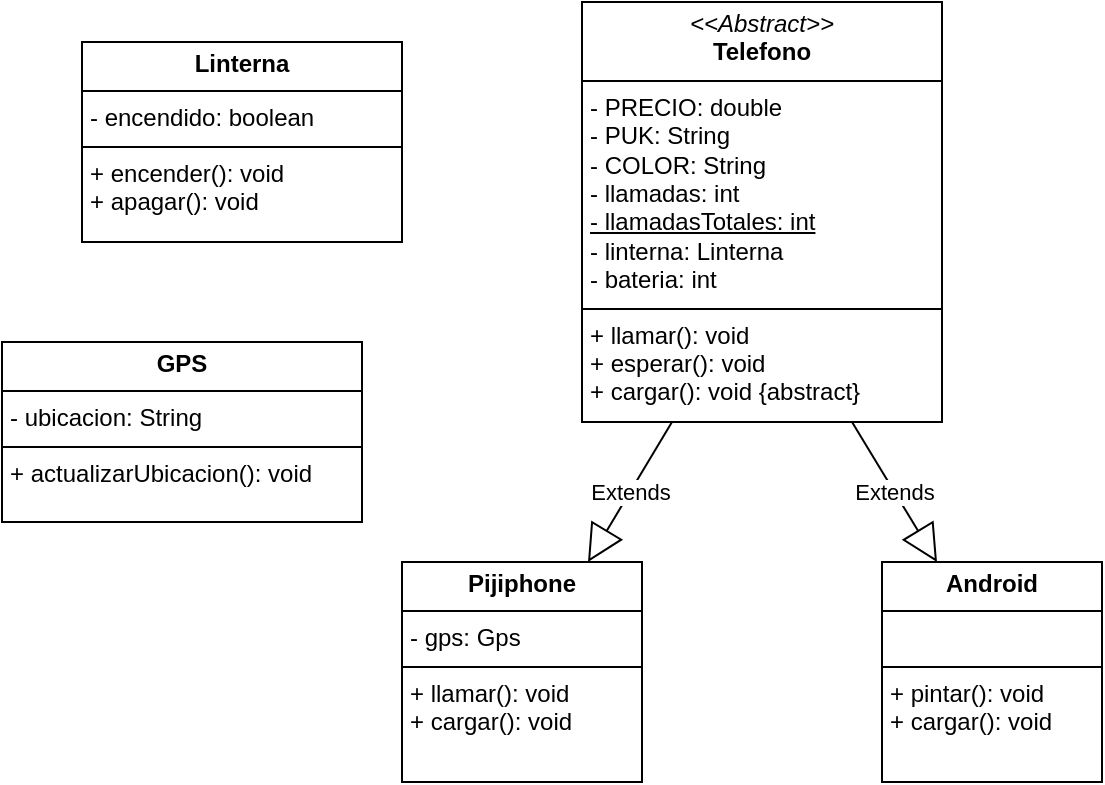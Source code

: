 <mxfile version="26.2.14">
  <diagram name="Página-1" id="mEYY8M-yggfnT7wroR-m">
    <mxGraphModel dx="585" dy="424" grid="1" gridSize="10" guides="1" tooltips="1" connect="1" arrows="1" fold="1" page="1" pageScale="1" pageWidth="827" pageHeight="1169" math="0" shadow="0">
      <root>
        <mxCell id="0" />
        <mxCell id="1" parent="0" />
        <mxCell id="r-cKVZxo2YWyMlh-GUNK-1" value="&lt;p style=&quot;margin:0px;margin-top:4px;text-align:center;&quot;&gt;&lt;i&gt;&amp;lt;&amp;lt;Abstract&amp;gt;&amp;gt;&lt;/i&gt;&lt;br&gt;&lt;b&gt;Telefono&lt;/b&gt;&lt;/p&gt;&lt;hr size=&quot;1&quot; style=&quot;border-style:solid;&quot;&gt;&lt;p style=&quot;margin:0px;margin-left:4px;&quot;&gt;- PRECIO: double&lt;/p&gt;&lt;p style=&quot;margin:0px;margin-left:4px;&quot;&gt;- PUK: String&lt;/p&gt;&lt;p style=&quot;margin:0px;margin-left:4px;&quot;&gt;- COLOR: String&lt;/p&gt;&lt;p style=&quot;margin:0px;margin-left:4px;&quot;&gt;- llamadas: int&lt;/p&gt;&lt;p style=&quot;margin:0px;margin-left:4px;&quot;&gt;&lt;u&gt;- llamadasTotales: int&lt;/u&gt;&lt;/p&gt;&lt;p style=&quot;margin:0px;margin-left:4px;&quot;&gt;- linterna: Linterna&lt;/p&gt;&lt;p style=&quot;margin:0px;margin-left:4px;&quot;&gt;- bateria: int&lt;/p&gt;&lt;hr size=&quot;1&quot; style=&quot;border-style:solid;&quot;&gt;&lt;p style=&quot;margin:0px;margin-left:4px;&quot;&gt;+ llamar(): void&lt;/p&gt;&lt;p style=&quot;margin:0px;margin-left:4px;&quot;&gt;+ esperar(): void&lt;/p&gt;&lt;p style=&quot;margin:0px;margin-left:4px;&quot;&gt;+ cargar(): void {abstract}&lt;/p&gt;" style="verticalAlign=top;align=left;overflow=fill;html=1;whiteSpace=wrap;" parent="1" vertex="1">
          <mxGeometry x="370" y="90" width="180" height="210" as="geometry" />
        </mxCell>
        <mxCell id="r-cKVZxo2YWyMlh-GUNK-3" value="&lt;p style=&quot;margin:0px;margin-top:4px;text-align:center;&quot;&gt;&lt;b&gt;Pijiphone&lt;/b&gt;&lt;/p&gt;&lt;hr size=&quot;1&quot; style=&quot;border-style:solid;&quot;&gt;&lt;p style=&quot;margin:0px;margin-left:4px;&quot;&gt;- gps: Gps&lt;/p&gt;&lt;hr size=&quot;1&quot; style=&quot;border-style:solid;&quot;&gt;&lt;p style=&quot;margin:0px;margin-left:4px;&quot;&gt;&lt;span style=&quot;background-color: transparent; color: light-dark(rgb(0, 0, 0), rgb(255, 255, 255));&quot;&gt;+ llamar(): void&lt;/span&gt;&lt;/p&gt;&lt;p style=&quot;margin:0px;margin-left:4px;&quot;&gt;&lt;span style=&quot;background-color: transparent; color: light-dark(rgb(0, 0, 0), rgb(255, 255, 255));&quot;&gt;+ cargar(): void&lt;/span&gt;&lt;/p&gt;" style="verticalAlign=top;align=left;overflow=fill;html=1;whiteSpace=wrap;" parent="1" vertex="1">
          <mxGeometry x="280" y="370" width="120" height="110" as="geometry" />
        </mxCell>
        <mxCell id="r-cKVZxo2YWyMlh-GUNK-4" value="&lt;p style=&quot;margin:0px;margin-top:4px;text-align:center;&quot;&gt;&lt;b&gt;Android&lt;/b&gt;&lt;/p&gt;&lt;hr size=&quot;1&quot; style=&quot;border-style:solid;&quot;&gt;&lt;p style=&quot;margin:0px;margin-left:4px;&quot;&gt;&lt;br&gt;&lt;/p&gt;&lt;hr size=&quot;1&quot; style=&quot;border-style:solid;&quot;&gt;&lt;p style=&quot;margin:0px;margin-left:4px;&quot;&gt;+ pintar(): void&lt;/p&gt;&lt;p style=&quot;margin:0px;margin-left:4px;&quot;&gt;+ cargar(): void&lt;/p&gt;" style="verticalAlign=top;align=left;overflow=fill;html=1;whiteSpace=wrap;" parent="1" vertex="1">
          <mxGeometry x="520" y="370" width="110" height="110" as="geometry" />
        </mxCell>
        <mxCell id="r-cKVZxo2YWyMlh-GUNK-5" value="&lt;p style=&quot;margin:0px;margin-top:4px;text-align:center;&quot;&gt;&lt;b&gt;Linterna&lt;/b&gt;&lt;/p&gt;&lt;hr size=&quot;1&quot; style=&quot;border-style:solid;&quot;&gt;&lt;p style=&quot;margin:0px;margin-left:4px;&quot;&gt;- encendido: boolean&lt;/p&gt;&lt;hr size=&quot;1&quot; style=&quot;border-style:solid;&quot;&gt;&lt;p style=&quot;margin:0px;margin-left:4px;&quot;&gt;+ encender(): void&lt;/p&gt;&lt;p style=&quot;margin:0px;margin-left:4px;&quot;&gt;+ apagar(): void&lt;br&gt;&lt;br&gt;&lt;/p&gt;" style="verticalAlign=top;align=left;overflow=fill;html=1;whiteSpace=wrap;" parent="1" vertex="1">
          <mxGeometry x="120" y="110" width="160" height="100" as="geometry" />
        </mxCell>
        <mxCell id="r-cKVZxo2YWyMlh-GUNK-6" value="&lt;p style=&quot;margin:0px;margin-top:4px;text-align:center;&quot;&gt;&lt;b&gt;GPS&lt;/b&gt;&lt;/p&gt;&lt;hr size=&quot;1&quot; style=&quot;border-style:solid;&quot;&gt;&lt;p style=&quot;margin:0px;margin-left:4px;&quot;&gt;- ubicacion: String&lt;/p&gt;&lt;hr size=&quot;1&quot; style=&quot;border-style:solid;&quot;&gt;&lt;p style=&quot;margin:0px;margin-left:4px;&quot;&gt;+ actualizarUbicacion(): void&lt;/p&gt;" style="verticalAlign=top;align=left;overflow=fill;html=1;whiteSpace=wrap;" parent="1" vertex="1">
          <mxGeometry x="80" y="260" width="180" height="90" as="geometry" />
        </mxCell>
        <mxCell id="r-cKVZxo2YWyMlh-GUNK-7" value="Extends" style="endArrow=block;endSize=16;endFill=0;html=1;rounded=0;exitX=0.25;exitY=1;exitDx=0;exitDy=0;" parent="1" source="r-cKVZxo2YWyMlh-GUNK-1" target="r-cKVZxo2YWyMlh-GUNK-3" edge="1">
          <mxGeometry width="160" relative="1" as="geometry">
            <mxPoint x="360" y="340" as="sourcePoint" />
            <mxPoint x="520" y="340" as="targetPoint" />
          </mxGeometry>
        </mxCell>
        <mxCell id="r-cKVZxo2YWyMlh-GUNK-8" value="Extends" style="endArrow=block;endSize=16;endFill=0;html=1;rounded=0;exitX=0.75;exitY=1;exitDx=0;exitDy=0;entryX=0.25;entryY=0;entryDx=0;entryDy=0;" parent="1" source="r-cKVZxo2YWyMlh-GUNK-1" target="r-cKVZxo2YWyMlh-GUNK-4" edge="1">
          <mxGeometry width="160" relative="1" as="geometry">
            <mxPoint x="460" y="320" as="sourcePoint" />
            <mxPoint x="620" y="320" as="targetPoint" />
          </mxGeometry>
        </mxCell>
      </root>
    </mxGraphModel>
  </diagram>
</mxfile>
